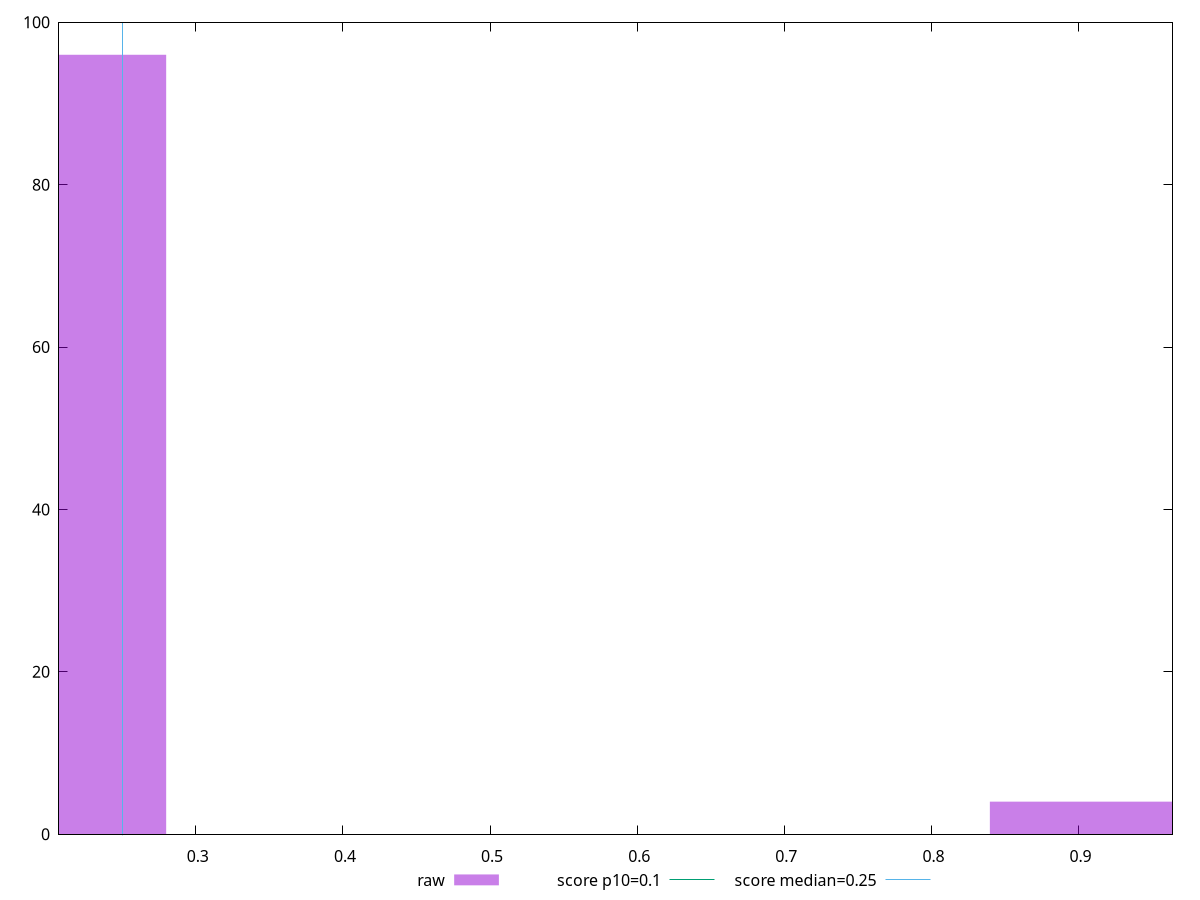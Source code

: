 reset

$raw <<EOF
0.18660190702313012 96
0.9330095351156507 4
EOF

set key outside below
set boxwidth 0.18660190702313012
set xrange [0.20706671820746528:0.9638337368435329]
set yrange [0:100]
set trange [0:100]
set style fill transparent solid 0.5 noborder

set parametric
set terminal svg size 640, 490 enhanced background rgb 'white'
set output "report_00020_2021-02-19T21:17:38.612Z2/cumulative-layout-shift/samples/pages+cached+noadtech+nomedia+nocss/raw/histogram.svg"

plot $raw title "raw" with boxes, \
     0.1,t title "score p10=0.1", \
     0.25,t title "score median=0.25"

reset

